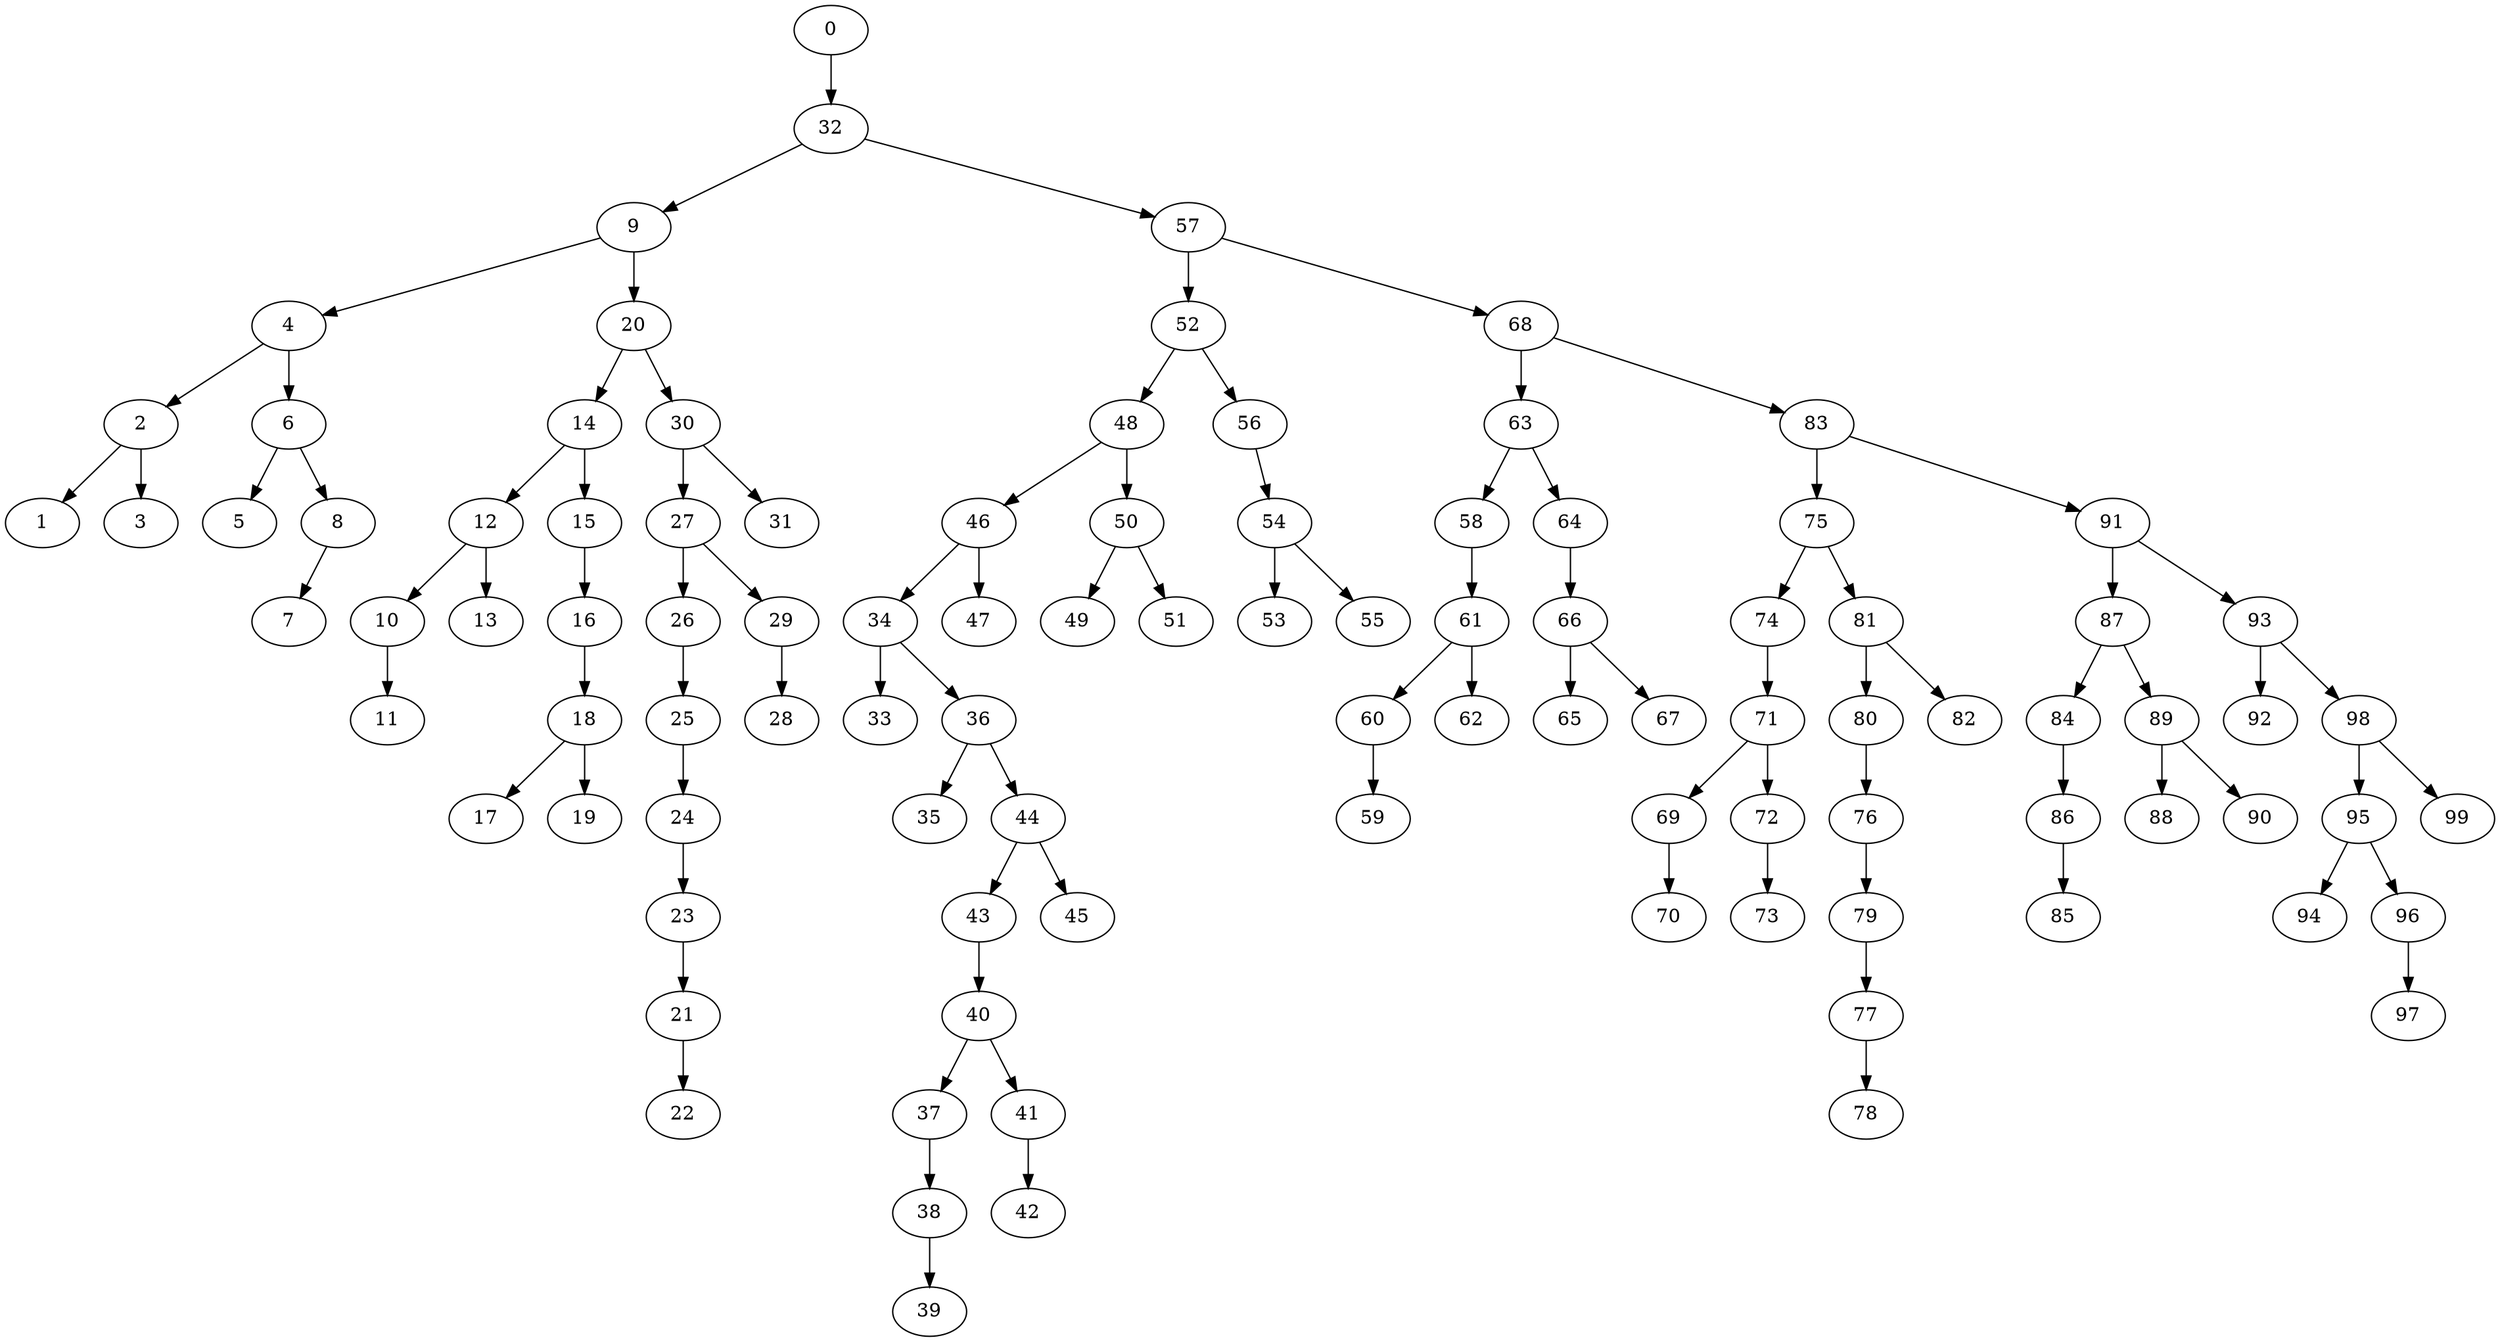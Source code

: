 digraph 5 {"1""2" -> "1";"3""2" -> "3";"4" -> "2";"5""6" -> "5";"7""8" -> "7";"6" -> "8";"4" -> "6";"9" -> "4";"11""10" -> "11";"12" -> "10";"13""12" -> "13";"14" -> "12";"17""18" -> "17";"19""18" -> "19";"16" -> "18";"15" -> "16";"14" -> "15";"20" -> "14";"22""21" -> "22";"23" -> "21";"24" -> "23";"25" -> "24";"26" -> "25";"27" -> "26";"28""29" -> "28";"27" -> "29";"30" -> "27";"31""30" -> "31";"20" -> "30";"9" -> "20";"32" -> "9";"33""34" -> "33";"35""36" -> "35";"39""38" -> "39";"37" -> "38";"40" -> "37";"42""41" -> "42";"40" -> "41";"43" -> "40";"44" -> "43";"45""44" -> "45";"36" -> "44";"34" -> "36";"46" -> "34";"47""46" -> "47";"48" -> "46";"49""50" -> "49";"51""50" -> "51";"48" -> "50";"52" -> "48";"53""54" -> "53";"55""54" -> "55";"56" -> "54";"52" -> "56";"57" -> "52";"59""60" -> "59";"61" -> "60";"62""61" -> "62";"58" -> "61";"63" -> "58";"65""66" -> "65";"67""66" -> "67";"64" -> "66";"63" -> "64";"68" -> "63";"70""69" -> "70";"71" -> "69";"73""72" -> "73";"71" -> "72";"74" -> "71";"75" -> "74";"78""77" -> "78";"79" -> "77";"76" -> "79";"80" -> "76";"81" -> "80";"82""81" -> "82";"75" -> "81";"83" -> "75";"85""86" -> "85";"84" -> "86";"87" -> "84";"88""89" -> "88";"90""89" -> "90";"87" -> "89";"91" -> "87";"92""93" -> "92";"94""95" -> "94";"97""96" -> "97";"95" -> "96";"98" -> "95";"99""98" -> "99";"93" -> "98";"91" -> "93";"83" -> "91";"68" -> "83";"57" -> "68";"32" -> "57";"0" -> "32"; }
